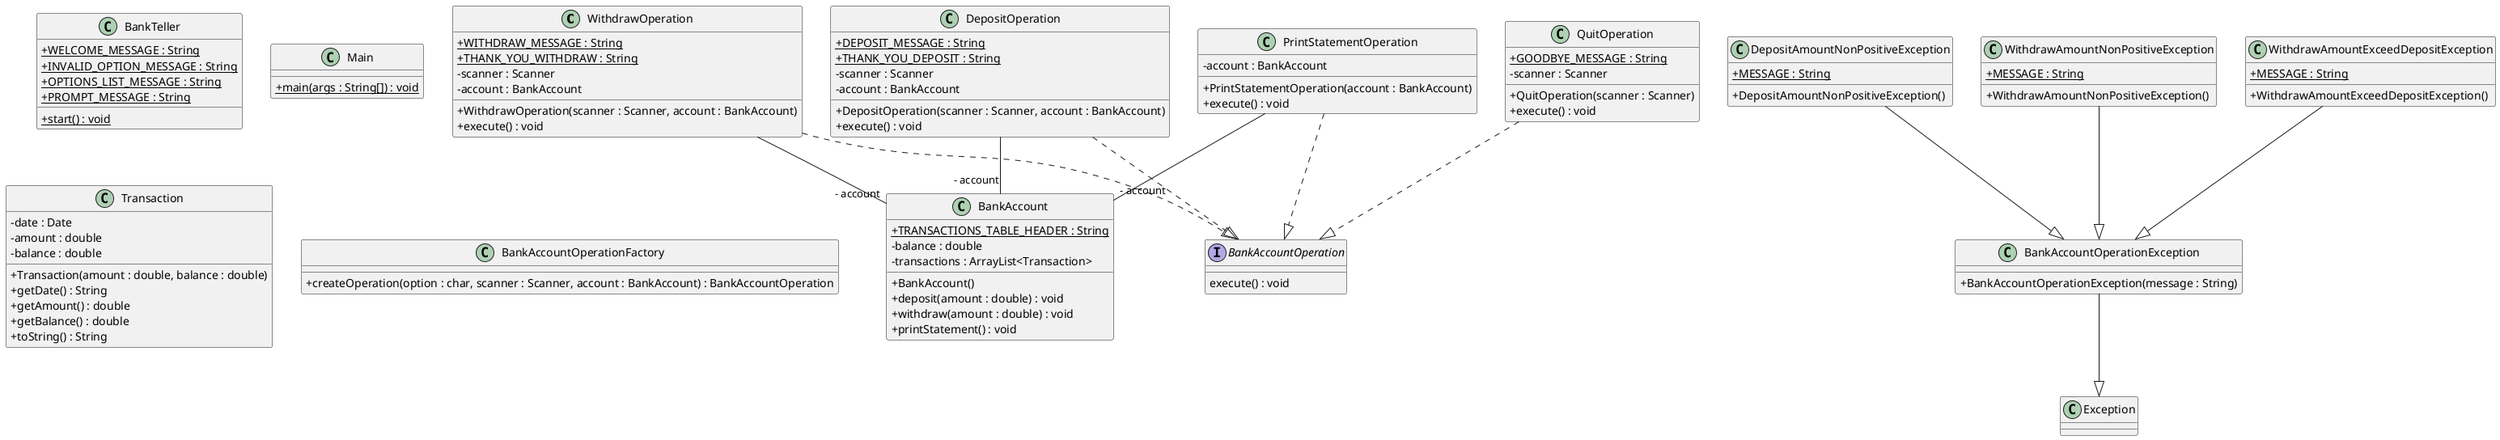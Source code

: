 @startuml
skinparam classAttributeIconSize 0
class WithdrawOperation{
+ {static} WITHDRAW_MESSAGE : String
+ {static} THANK_YOU_WITHDRAW : String
- scanner : Scanner
- account : BankAccount
+ WithdrawOperation(scanner : Scanner, account : BankAccount)
+ execute() : void
}
WithdrawOperation ..|> BankAccountOperation
class DepositOperation{
+ {static} DEPOSIT_MESSAGE : String
+ {static} THANK_YOU_DEPOSIT : String
- scanner : Scanner
- account : BankAccount
+ DepositOperation(scanner : Scanner, account : BankAccount)
+ execute() : void
}
DepositOperation ..|> BankAccountOperation
class DepositAmountNonPositiveException{
+ {static} MESSAGE : String
+ DepositAmountNonPositiveException()
}
DepositAmountNonPositiveException --|> BankAccountOperationException
class BankTeller{
+ {static} WELCOME_MESSAGE : String
+ {static} INVALID_OPTION_MESSAGE : String
+ {static} OPTIONS_LIST_MESSAGE : String
+ {static} PROMPT_MESSAGE : String
+ {static} start() : void
}
class BankAccount{
+ {static} TRANSACTIONS_TABLE_HEADER : String
- balance : double
- transactions : ArrayList<Transaction>
+ BankAccount()
+ deposit(amount : double) : void
+ withdraw(amount : double) : void
+ printStatement() : void
}
class QuitOperation{
+ {static} GOODBYE_MESSAGE : String
- scanner : Scanner
+ QuitOperation(scanner : Scanner)
+ execute() : void
}
QuitOperation ..|> BankAccountOperation
class PrintStatementOperation{
- account : BankAccount
+ PrintStatementOperation(account : BankAccount)
+ execute() : void
}
PrintStatementOperation ..|> BankAccountOperation
class Main{
+ {static} main(args : String[]) : void
}
class WithdrawAmountNonPositiveException{
+ {static} MESSAGE : String
+ WithdrawAmountNonPositiveException()
}
WithdrawAmountNonPositiveException --|> BankAccountOperationException
class BankAccountOperationException{
+ BankAccountOperationException(message : String)
}
BankAccountOperationException --|> Exception
class Transaction{
- date : Date
- amount : double
- balance : double
+ Transaction(amount : double, balance : double)
+ getDate() : String
+ getAmount() : double
+ getBalance() : double
+ toString() : String
}
class WithdrawAmountExceedDepositException{
+ {static} MESSAGE : String
+ WithdrawAmountExceedDepositException()
}
WithdrawAmountExceedDepositException --|> BankAccountOperationException
class BankAccountOperationFactory{
+ createOperation(option : char, scanner : Scanner, account : BankAccount) : BankAccountOperation
}
WithdrawOperation--"- account" BankAccount
DepositOperation--"- account" BankAccount
PrintStatementOperation--"- account" BankAccount
interface BankAccountOperation{
execute() : void
}
@enduml